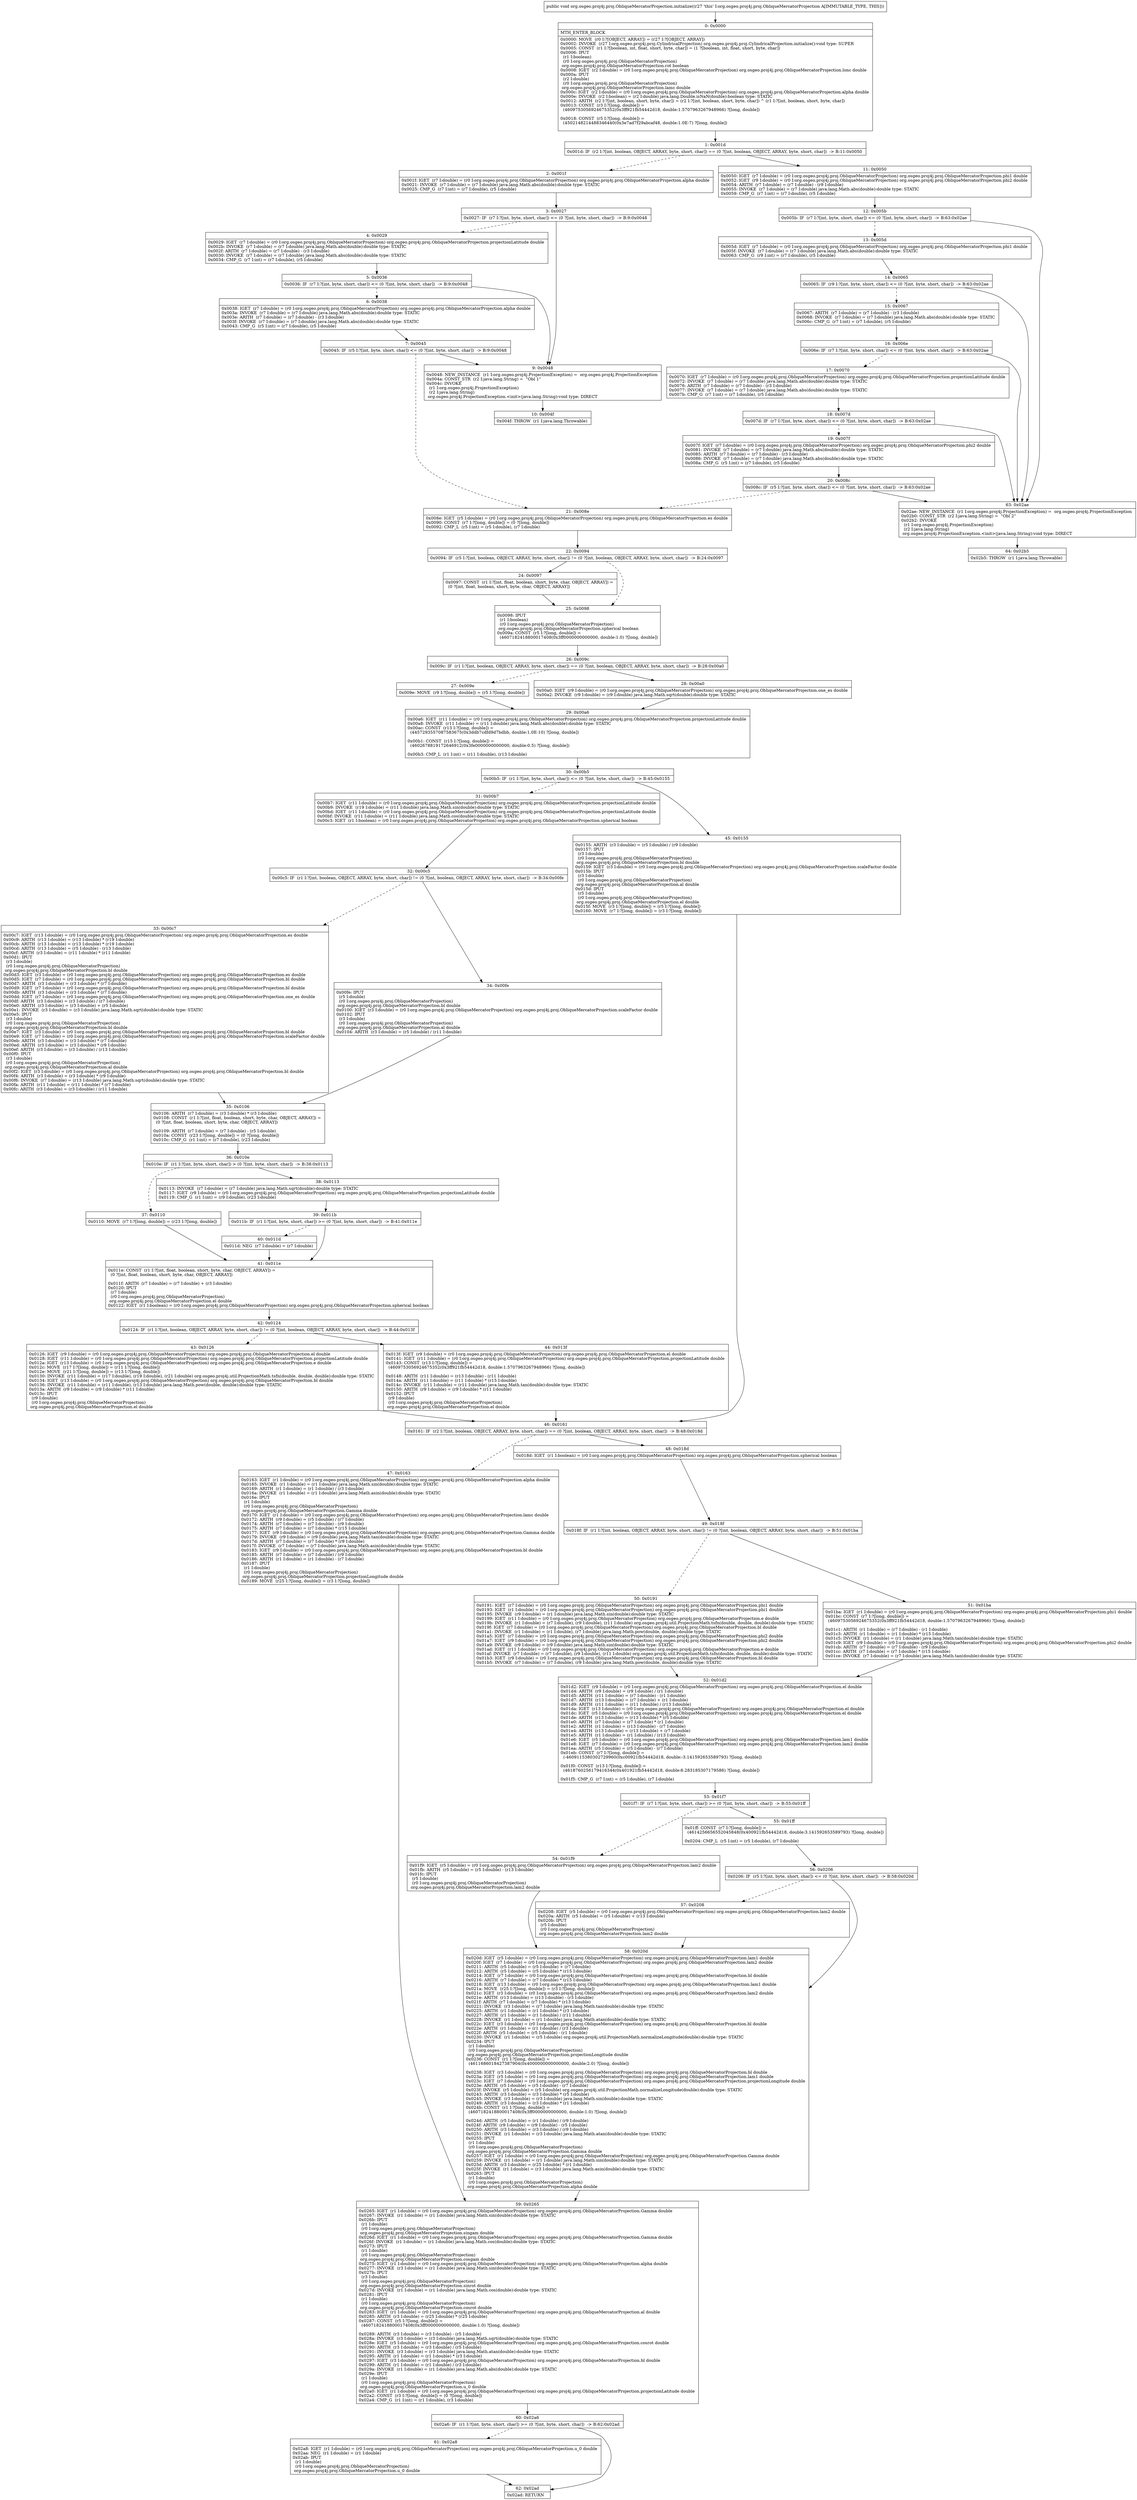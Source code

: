 digraph "CFG fororg.osgeo.proj4j.proj.ObliqueMercatorProjection.initialize()V" {
Node_0 [shape=record,label="{0\:\ 0x0000|MTH_ENTER_BLOCK\l|0x0000: MOVE  (r0 I:?[OBJECT, ARRAY]) = (r27 I:?[OBJECT, ARRAY]) \l0x0002: INVOKE  (r27 I:org.osgeo.proj4j.proj.CylindricalProjection) org.osgeo.proj4j.proj.CylindricalProjection.initialize():void type: SUPER \l0x0005: CONST  (r1 I:?[boolean, int, float, short, byte, char]) = (1 ?[boolean, int, float, short, byte, char]) \l0x0006: IPUT  \l  (r1 I:boolean)\l  (r0 I:org.osgeo.proj4j.proj.ObliqueMercatorProjection)\l org.osgeo.proj4j.proj.ObliqueMercatorProjection.rot boolean \l0x0008: IGET  (r2 I:double) = (r0 I:org.osgeo.proj4j.proj.ObliqueMercatorProjection) org.osgeo.proj4j.proj.ObliqueMercatorProjection.lonc double \l0x000a: IPUT  \l  (r2 I:double)\l  (r0 I:org.osgeo.proj4j.proj.ObliqueMercatorProjection)\l org.osgeo.proj4j.proj.ObliqueMercatorProjection.lamc double \l0x000c: IGET  (r2 I:double) = (r0 I:org.osgeo.proj4j.proj.ObliqueMercatorProjection) org.osgeo.proj4j.proj.ObliqueMercatorProjection.alpha double \l0x000e: INVOKE  (r2 I:boolean) = (r2 I:double) java.lang.Double.isNaN(double):boolean type: STATIC \l0x0012: ARITH  (r2 I:?[int, boolean, short, byte, char]) = (r2 I:?[int, boolean, short, byte, char]) ^ (r1 I:?[int, boolean, short, byte, char]) \l0x0013: CONST  (r3 I:?[long, double]) = \l  (4609753056924675352(0x3ff921fb54442d18, double:1.5707963267948966) ?[long, double])\l \l0x0018: CONST  (r5 I:?[long, double]) = \l  (4502148214488346440(0x3e7ad7f29abcaf48, double:1.0E\-7) ?[long, double])\l \l}"];
Node_1 [shape=record,label="{1\:\ 0x001d|0x001d: IF  (r2 I:?[int, boolean, OBJECT, ARRAY, byte, short, char]) == (0 ?[int, boolean, OBJECT, ARRAY, byte, short, char])  \-\> B:11:0x0050 \l}"];
Node_2 [shape=record,label="{2\:\ 0x001f|0x001f: IGET  (r7 I:double) = (r0 I:org.osgeo.proj4j.proj.ObliqueMercatorProjection) org.osgeo.proj4j.proj.ObliqueMercatorProjection.alpha double \l0x0021: INVOKE  (r7 I:double) = (r7 I:double) java.lang.Math.abs(double):double type: STATIC \l0x0025: CMP_G  (r7 I:int) = (r7 I:double), (r5 I:double) \l}"];
Node_3 [shape=record,label="{3\:\ 0x0027|0x0027: IF  (r7 I:?[int, byte, short, char]) \<= (0 ?[int, byte, short, char])  \-\> B:9:0x0048 \l}"];
Node_4 [shape=record,label="{4\:\ 0x0029|0x0029: IGET  (r7 I:double) = (r0 I:org.osgeo.proj4j.proj.ObliqueMercatorProjection) org.osgeo.proj4j.proj.ObliqueMercatorProjection.projectionLatitude double \l0x002b: INVOKE  (r7 I:double) = (r7 I:double) java.lang.Math.abs(double):double type: STATIC \l0x002f: ARITH  (r7 I:double) = (r7 I:double) \- (r3 I:double) \l0x0030: INVOKE  (r7 I:double) = (r7 I:double) java.lang.Math.abs(double):double type: STATIC \l0x0034: CMP_G  (r7 I:int) = (r7 I:double), (r5 I:double) \l}"];
Node_5 [shape=record,label="{5\:\ 0x0036|0x0036: IF  (r7 I:?[int, byte, short, char]) \<= (0 ?[int, byte, short, char])  \-\> B:9:0x0048 \l}"];
Node_6 [shape=record,label="{6\:\ 0x0038|0x0038: IGET  (r7 I:double) = (r0 I:org.osgeo.proj4j.proj.ObliqueMercatorProjection) org.osgeo.proj4j.proj.ObliqueMercatorProjection.alpha double \l0x003a: INVOKE  (r7 I:double) = (r7 I:double) java.lang.Math.abs(double):double type: STATIC \l0x003e: ARITH  (r7 I:double) = (r7 I:double) \- (r3 I:double) \l0x003f: INVOKE  (r7 I:double) = (r7 I:double) java.lang.Math.abs(double):double type: STATIC \l0x0043: CMP_G  (r5 I:int) = (r7 I:double), (r5 I:double) \l}"];
Node_7 [shape=record,label="{7\:\ 0x0045|0x0045: IF  (r5 I:?[int, byte, short, char]) \<= (0 ?[int, byte, short, char])  \-\> B:9:0x0048 \l}"];
Node_9 [shape=record,label="{9\:\ 0x0048|0x0048: NEW_INSTANCE  (r1 I:org.osgeo.proj4j.ProjectionException) =  org.osgeo.proj4j.ProjectionException \l0x004a: CONST_STR  (r2 I:java.lang.String) =  \"Obl 1\" \l0x004c: INVOKE  \l  (r1 I:org.osgeo.proj4j.ProjectionException)\l  (r2 I:java.lang.String)\l org.osgeo.proj4j.ProjectionException.\<init\>(java.lang.String):void type: DIRECT \l}"];
Node_10 [shape=record,label="{10\:\ 0x004f|0x004f: THROW  (r1 I:java.lang.Throwable) \l}"];
Node_11 [shape=record,label="{11\:\ 0x0050|0x0050: IGET  (r7 I:double) = (r0 I:org.osgeo.proj4j.proj.ObliqueMercatorProjection) org.osgeo.proj4j.proj.ObliqueMercatorProjection.phi1 double \l0x0052: IGET  (r9 I:double) = (r0 I:org.osgeo.proj4j.proj.ObliqueMercatorProjection) org.osgeo.proj4j.proj.ObliqueMercatorProjection.phi2 double \l0x0054: ARITH  (r7 I:double) = (r7 I:double) \- (r9 I:double) \l0x0055: INVOKE  (r7 I:double) = (r7 I:double) java.lang.Math.abs(double):double type: STATIC \l0x0059: CMP_G  (r7 I:int) = (r7 I:double), (r5 I:double) \l}"];
Node_12 [shape=record,label="{12\:\ 0x005b|0x005b: IF  (r7 I:?[int, byte, short, char]) \<= (0 ?[int, byte, short, char])  \-\> B:63:0x02ae \l}"];
Node_13 [shape=record,label="{13\:\ 0x005d|0x005d: IGET  (r7 I:double) = (r0 I:org.osgeo.proj4j.proj.ObliqueMercatorProjection) org.osgeo.proj4j.proj.ObliqueMercatorProjection.phi1 double \l0x005f: INVOKE  (r7 I:double) = (r7 I:double) java.lang.Math.abs(double):double type: STATIC \l0x0063: CMP_G  (r9 I:int) = (r7 I:double), (r5 I:double) \l}"];
Node_14 [shape=record,label="{14\:\ 0x0065|0x0065: IF  (r9 I:?[int, byte, short, char]) \<= (0 ?[int, byte, short, char])  \-\> B:63:0x02ae \l}"];
Node_15 [shape=record,label="{15\:\ 0x0067|0x0067: ARITH  (r7 I:double) = (r7 I:double) \- (r3 I:double) \l0x0068: INVOKE  (r7 I:double) = (r7 I:double) java.lang.Math.abs(double):double type: STATIC \l0x006c: CMP_G  (r7 I:int) = (r7 I:double), (r5 I:double) \l}"];
Node_16 [shape=record,label="{16\:\ 0x006e|0x006e: IF  (r7 I:?[int, byte, short, char]) \<= (0 ?[int, byte, short, char])  \-\> B:63:0x02ae \l}"];
Node_17 [shape=record,label="{17\:\ 0x0070|0x0070: IGET  (r7 I:double) = (r0 I:org.osgeo.proj4j.proj.ObliqueMercatorProjection) org.osgeo.proj4j.proj.ObliqueMercatorProjection.projectionLatitude double \l0x0072: INVOKE  (r7 I:double) = (r7 I:double) java.lang.Math.abs(double):double type: STATIC \l0x0076: ARITH  (r7 I:double) = (r7 I:double) \- (r3 I:double) \l0x0077: INVOKE  (r7 I:double) = (r7 I:double) java.lang.Math.abs(double):double type: STATIC \l0x007b: CMP_G  (r7 I:int) = (r7 I:double), (r5 I:double) \l}"];
Node_18 [shape=record,label="{18\:\ 0x007d|0x007d: IF  (r7 I:?[int, byte, short, char]) \<= (0 ?[int, byte, short, char])  \-\> B:63:0x02ae \l}"];
Node_19 [shape=record,label="{19\:\ 0x007f|0x007f: IGET  (r7 I:double) = (r0 I:org.osgeo.proj4j.proj.ObliqueMercatorProjection) org.osgeo.proj4j.proj.ObliqueMercatorProjection.phi2 double \l0x0081: INVOKE  (r7 I:double) = (r7 I:double) java.lang.Math.abs(double):double type: STATIC \l0x0085: ARITH  (r7 I:double) = (r7 I:double) \- (r3 I:double) \l0x0086: INVOKE  (r7 I:double) = (r7 I:double) java.lang.Math.abs(double):double type: STATIC \l0x008a: CMP_G  (r5 I:int) = (r7 I:double), (r5 I:double) \l}"];
Node_20 [shape=record,label="{20\:\ 0x008c|0x008c: IF  (r5 I:?[int, byte, short, char]) \<= (0 ?[int, byte, short, char])  \-\> B:63:0x02ae \l}"];
Node_21 [shape=record,label="{21\:\ 0x008e|0x008e: IGET  (r5 I:double) = (r0 I:org.osgeo.proj4j.proj.ObliqueMercatorProjection) org.osgeo.proj4j.proj.ObliqueMercatorProjection.es double \l0x0090: CONST  (r7 I:?[long, double]) = (0 ?[long, double]) \l0x0092: CMP_L  (r5 I:int) = (r5 I:double), (r7 I:double) \l}"];
Node_22 [shape=record,label="{22\:\ 0x0094|0x0094: IF  (r5 I:?[int, boolean, OBJECT, ARRAY, byte, short, char]) != (0 ?[int, boolean, OBJECT, ARRAY, byte, short, char])  \-\> B:24:0x0097 \l}"];
Node_24 [shape=record,label="{24\:\ 0x0097|0x0097: CONST  (r1 I:?[int, float, boolean, short, byte, char, OBJECT, ARRAY]) = \l  (0 ?[int, float, boolean, short, byte, char, OBJECT, ARRAY])\l \l}"];
Node_25 [shape=record,label="{25\:\ 0x0098|0x0098: IPUT  \l  (r1 I:boolean)\l  (r0 I:org.osgeo.proj4j.proj.ObliqueMercatorProjection)\l org.osgeo.proj4j.proj.ObliqueMercatorProjection.spherical boolean \l0x009a: CONST  (r5 I:?[long, double]) = \l  (4607182418800017408(0x3ff0000000000000, double:1.0) ?[long, double])\l \l}"];
Node_26 [shape=record,label="{26\:\ 0x009c|0x009c: IF  (r1 I:?[int, boolean, OBJECT, ARRAY, byte, short, char]) == (0 ?[int, boolean, OBJECT, ARRAY, byte, short, char])  \-\> B:28:0x00a0 \l}"];
Node_27 [shape=record,label="{27\:\ 0x009e|0x009e: MOVE  (r9 I:?[long, double]) = (r5 I:?[long, double]) \l}"];
Node_28 [shape=record,label="{28\:\ 0x00a0|0x00a0: IGET  (r9 I:double) = (r0 I:org.osgeo.proj4j.proj.ObliqueMercatorProjection) org.osgeo.proj4j.proj.ObliqueMercatorProjection.one_es double \l0x00a2: INVOKE  (r9 I:double) = (r9 I:double) java.lang.Math.sqrt(double):double type: STATIC \l}"];
Node_29 [shape=record,label="{29\:\ 0x00a6|0x00a6: IGET  (r11 I:double) = (r0 I:org.osgeo.proj4j.proj.ObliqueMercatorProjection) org.osgeo.proj4j.proj.ObliqueMercatorProjection.projectionLatitude double \l0x00a8: INVOKE  (r11 I:double) = (r11 I:double) java.lang.Math.abs(double):double type: STATIC \l0x00ac: CONST  (r13 I:?[long, double]) = \l  (4457293557087583675(0x3ddb7cdfd9d7bdbb, double:1.0E\-10) ?[long, double])\l \l0x00b1: CONST  (r15 I:?[long, double]) = \l  (4602678819172646912(0x3fe0000000000000, double:0.5) ?[long, double])\l \l0x00b3: CMP_L  (r1 I:int) = (r11 I:double), (r13 I:double) \l}"];
Node_30 [shape=record,label="{30\:\ 0x00b5|0x00b5: IF  (r1 I:?[int, byte, short, char]) \<= (0 ?[int, byte, short, char])  \-\> B:45:0x0155 \l}"];
Node_31 [shape=record,label="{31\:\ 0x00b7|0x00b7: IGET  (r11 I:double) = (r0 I:org.osgeo.proj4j.proj.ObliqueMercatorProjection) org.osgeo.proj4j.proj.ObliqueMercatorProjection.projectionLatitude double \l0x00b9: INVOKE  (r19 I:double) = (r11 I:double) java.lang.Math.sin(double):double type: STATIC \l0x00bd: IGET  (r11 I:double) = (r0 I:org.osgeo.proj4j.proj.ObliqueMercatorProjection) org.osgeo.proj4j.proj.ObliqueMercatorProjection.projectionLatitude double \l0x00bf: INVOKE  (r11 I:double) = (r11 I:double) java.lang.Math.cos(double):double type: STATIC \l0x00c3: IGET  (r1 I:boolean) = (r0 I:org.osgeo.proj4j.proj.ObliqueMercatorProjection) org.osgeo.proj4j.proj.ObliqueMercatorProjection.spherical boolean \l}"];
Node_32 [shape=record,label="{32\:\ 0x00c5|0x00c5: IF  (r1 I:?[int, boolean, OBJECT, ARRAY, byte, short, char]) != (0 ?[int, boolean, OBJECT, ARRAY, byte, short, char])  \-\> B:34:0x00fe \l}"];
Node_33 [shape=record,label="{33\:\ 0x00c7|0x00c7: IGET  (r13 I:double) = (r0 I:org.osgeo.proj4j.proj.ObliqueMercatorProjection) org.osgeo.proj4j.proj.ObliqueMercatorProjection.es double \l0x00c9: ARITH  (r13 I:double) = (r13 I:double) * (r19 I:double) \l0x00cb: ARITH  (r13 I:double) = (r13 I:double) * (r19 I:double) \l0x00cd: ARITH  (r13 I:double) = (r5 I:double) \- (r13 I:double) \l0x00cf: ARITH  (r3 I:double) = (r11 I:double) * (r11 I:double) \l0x00d1: IPUT  \l  (r3 I:double)\l  (r0 I:org.osgeo.proj4j.proj.ObliqueMercatorProjection)\l org.osgeo.proj4j.proj.ObliqueMercatorProjection.bl double \l0x00d3: IGET  (r3 I:double) = (r0 I:org.osgeo.proj4j.proj.ObliqueMercatorProjection) org.osgeo.proj4j.proj.ObliqueMercatorProjection.es double \l0x00d5: IGET  (r7 I:double) = (r0 I:org.osgeo.proj4j.proj.ObliqueMercatorProjection) org.osgeo.proj4j.proj.ObliqueMercatorProjection.bl double \l0x00d7: ARITH  (r3 I:double) = (r3 I:double) * (r7 I:double) \l0x00d9: IGET  (r7 I:double) = (r0 I:org.osgeo.proj4j.proj.ObliqueMercatorProjection) org.osgeo.proj4j.proj.ObliqueMercatorProjection.bl double \l0x00db: ARITH  (r3 I:double) = (r3 I:double) * (r7 I:double) \l0x00dd: IGET  (r7 I:double) = (r0 I:org.osgeo.proj4j.proj.ObliqueMercatorProjection) org.osgeo.proj4j.proj.ObliqueMercatorProjection.one_es double \l0x00df: ARITH  (r3 I:double) = (r3 I:double) \/ (r7 I:double) \l0x00e0: ARITH  (r3 I:double) = (r3 I:double) + (r5 I:double) \l0x00e1: INVOKE  (r3 I:double) = (r3 I:double) java.lang.Math.sqrt(double):double type: STATIC \l0x00e5: IPUT  \l  (r3 I:double)\l  (r0 I:org.osgeo.proj4j.proj.ObliqueMercatorProjection)\l org.osgeo.proj4j.proj.ObliqueMercatorProjection.bl double \l0x00e7: IGET  (r3 I:double) = (r0 I:org.osgeo.proj4j.proj.ObliqueMercatorProjection) org.osgeo.proj4j.proj.ObliqueMercatorProjection.bl double \l0x00e9: IGET  (r7 I:double) = (r0 I:org.osgeo.proj4j.proj.ObliqueMercatorProjection) org.osgeo.proj4j.proj.ObliqueMercatorProjection.scaleFactor double \l0x00eb: ARITH  (r3 I:double) = (r3 I:double) * (r7 I:double) \l0x00ed: ARITH  (r3 I:double) = (r3 I:double) * (r9 I:double) \l0x00ef: ARITH  (r3 I:double) = (r3 I:double) \/ (r13 I:double) \l0x00f0: IPUT  \l  (r3 I:double)\l  (r0 I:org.osgeo.proj4j.proj.ObliqueMercatorProjection)\l org.osgeo.proj4j.proj.ObliqueMercatorProjection.al double \l0x00f2: IGET  (r3 I:double) = (r0 I:org.osgeo.proj4j.proj.ObliqueMercatorProjection) org.osgeo.proj4j.proj.ObliqueMercatorProjection.bl double \l0x00f4: ARITH  (r3 I:double) = (r3 I:double) * (r9 I:double) \l0x00f6: INVOKE  (r7 I:double) = (r13 I:double) java.lang.Math.sqrt(double):double type: STATIC \l0x00fa: ARITH  (r11 I:double) = (r11 I:double) * (r7 I:double) \l0x00fc: ARITH  (r3 I:double) = (r3 I:double) \/ (r11 I:double) \l}"];
Node_34 [shape=record,label="{34\:\ 0x00fe|0x00fe: IPUT  \l  (r5 I:double)\l  (r0 I:org.osgeo.proj4j.proj.ObliqueMercatorProjection)\l org.osgeo.proj4j.proj.ObliqueMercatorProjection.bl double \l0x0100: IGET  (r3 I:double) = (r0 I:org.osgeo.proj4j.proj.ObliqueMercatorProjection) org.osgeo.proj4j.proj.ObliqueMercatorProjection.scaleFactor double \l0x0102: IPUT  \l  (r3 I:double)\l  (r0 I:org.osgeo.proj4j.proj.ObliqueMercatorProjection)\l org.osgeo.proj4j.proj.ObliqueMercatorProjection.al double \l0x0104: ARITH  (r3 I:double) = (r5 I:double) \/ (r11 I:double) \l}"];
Node_35 [shape=record,label="{35\:\ 0x0106|0x0106: ARITH  (r7 I:double) = (r3 I:double) * (r3 I:double) \l0x0108: CONST  (r1 I:?[int, float, boolean, short, byte, char, OBJECT, ARRAY]) = \l  (0 ?[int, float, boolean, short, byte, char, OBJECT, ARRAY])\l \l0x0109: ARITH  (r7 I:double) = (r7 I:double) \- (r5 I:double) \l0x010a: CONST  (r23 I:?[long, double]) = (0 ?[long, double]) \l0x010c: CMP_G  (r1 I:int) = (r7 I:double), (r23 I:double) \l}"];
Node_36 [shape=record,label="{36\:\ 0x010e|0x010e: IF  (r1 I:?[int, byte, short, char]) \> (0 ?[int, byte, short, char])  \-\> B:38:0x0113 \l}"];
Node_37 [shape=record,label="{37\:\ 0x0110|0x0110: MOVE  (r7 I:?[long, double]) = (r23 I:?[long, double]) \l}"];
Node_38 [shape=record,label="{38\:\ 0x0113|0x0113: INVOKE  (r7 I:double) = (r7 I:double) java.lang.Math.sqrt(double):double type: STATIC \l0x0117: IGET  (r9 I:double) = (r0 I:org.osgeo.proj4j.proj.ObliqueMercatorProjection) org.osgeo.proj4j.proj.ObliqueMercatorProjection.projectionLatitude double \l0x0119: CMP_G  (r1 I:int) = (r9 I:double), (r23 I:double) \l}"];
Node_39 [shape=record,label="{39\:\ 0x011b|0x011b: IF  (r1 I:?[int, byte, short, char]) \>= (0 ?[int, byte, short, char])  \-\> B:41:0x011e \l}"];
Node_40 [shape=record,label="{40\:\ 0x011d|0x011d: NEG  (r7 I:double) = (r7 I:double) \l}"];
Node_41 [shape=record,label="{41\:\ 0x011e|0x011e: CONST  (r1 I:?[int, float, boolean, short, byte, char, OBJECT, ARRAY]) = \l  (0 ?[int, float, boolean, short, byte, char, OBJECT, ARRAY])\l \l0x011f: ARITH  (r7 I:double) = (r7 I:double) + (r3 I:double) \l0x0120: IPUT  \l  (r7 I:double)\l  (r0 I:org.osgeo.proj4j.proj.ObliqueMercatorProjection)\l org.osgeo.proj4j.proj.ObliqueMercatorProjection.el double \l0x0122: IGET  (r1 I:boolean) = (r0 I:org.osgeo.proj4j.proj.ObliqueMercatorProjection) org.osgeo.proj4j.proj.ObliqueMercatorProjection.spherical boolean \l}"];
Node_42 [shape=record,label="{42\:\ 0x0124|0x0124: IF  (r1 I:?[int, boolean, OBJECT, ARRAY, byte, short, char]) != (0 ?[int, boolean, OBJECT, ARRAY, byte, short, char])  \-\> B:44:0x013f \l}"];
Node_43 [shape=record,label="{43\:\ 0x0126|0x0126: IGET  (r9 I:double) = (r0 I:org.osgeo.proj4j.proj.ObliqueMercatorProjection) org.osgeo.proj4j.proj.ObliqueMercatorProjection.el double \l0x0128: IGET  (r11 I:double) = (r0 I:org.osgeo.proj4j.proj.ObliqueMercatorProjection) org.osgeo.proj4j.proj.ObliqueMercatorProjection.projectionLatitude double \l0x012a: IGET  (r13 I:double) = (r0 I:org.osgeo.proj4j.proj.ObliqueMercatorProjection) org.osgeo.proj4j.proj.ObliqueMercatorProjection.e double \l0x012c: MOVE  (r17 I:?[long, double]) = (r11 I:?[long, double]) \l0x012e: MOVE  (r21 I:?[long, double]) = (r13 I:?[long, double]) \l0x0130: INVOKE  (r11 I:double) = (r17 I:double), (r19 I:double), (r21 I:double) org.osgeo.proj4j.util.ProjectionMath.tsfn(double, double, double):double type: STATIC \l0x0134: IGET  (r13 I:double) = (r0 I:org.osgeo.proj4j.proj.ObliqueMercatorProjection) org.osgeo.proj4j.proj.ObliqueMercatorProjection.bl double \l0x0136: INVOKE  (r11 I:double) = (r11 I:double), (r13 I:double) java.lang.Math.pow(double, double):double type: STATIC \l0x013a: ARITH  (r9 I:double) = (r9 I:double) * (r11 I:double) \l0x013c: IPUT  \l  (r9 I:double)\l  (r0 I:org.osgeo.proj4j.proj.ObliqueMercatorProjection)\l org.osgeo.proj4j.proj.ObliqueMercatorProjection.el double \l}"];
Node_44 [shape=record,label="{44\:\ 0x013f|0x013f: IGET  (r9 I:double) = (r0 I:org.osgeo.proj4j.proj.ObliqueMercatorProjection) org.osgeo.proj4j.proj.ObliqueMercatorProjection.el double \l0x0141: IGET  (r11 I:double) = (r0 I:org.osgeo.proj4j.proj.ObliqueMercatorProjection) org.osgeo.proj4j.proj.ObliqueMercatorProjection.projectionLatitude double \l0x0143: CONST  (r13 I:?[long, double]) = \l  (4609753056924675352(0x3ff921fb54442d18, double:1.5707963267948966) ?[long, double])\l \l0x0148: ARITH  (r11 I:double) = (r13 I:double) \- (r11 I:double) \l0x014a: ARITH  (r11 I:double) = (r11 I:double) * (r15 I:double) \l0x014c: INVOKE  (r11 I:double) = (r11 I:double) java.lang.Math.tan(double):double type: STATIC \l0x0150: ARITH  (r9 I:double) = (r9 I:double) * (r11 I:double) \l0x0152: IPUT  \l  (r9 I:double)\l  (r0 I:org.osgeo.proj4j.proj.ObliqueMercatorProjection)\l org.osgeo.proj4j.proj.ObliqueMercatorProjection.el double \l}"];
Node_45 [shape=record,label="{45\:\ 0x0155|0x0155: ARITH  (r3 I:double) = (r5 I:double) \/ (r9 I:double) \l0x0157: IPUT  \l  (r3 I:double)\l  (r0 I:org.osgeo.proj4j.proj.ObliqueMercatorProjection)\l org.osgeo.proj4j.proj.ObliqueMercatorProjection.bl double \l0x0159: IGET  (r3 I:double) = (r0 I:org.osgeo.proj4j.proj.ObliqueMercatorProjection) org.osgeo.proj4j.proj.ObliqueMercatorProjection.scaleFactor double \l0x015b: IPUT  \l  (r3 I:double)\l  (r0 I:org.osgeo.proj4j.proj.ObliqueMercatorProjection)\l org.osgeo.proj4j.proj.ObliqueMercatorProjection.al double \l0x015d: IPUT  \l  (r5 I:double)\l  (r0 I:org.osgeo.proj4j.proj.ObliqueMercatorProjection)\l org.osgeo.proj4j.proj.ObliqueMercatorProjection.el double \l0x015f: MOVE  (r3 I:?[long, double]) = (r5 I:?[long, double]) \l0x0160: MOVE  (r7 I:?[long, double]) = (r3 I:?[long, double]) \l}"];
Node_46 [shape=record,label="{46\:\ 0x0161|0x0161: IF  (r2 I:?[int, boolean, OBJECT, ARRAY, byte, short, char]) == (0 ?[int, boolean, OBJECT, ARRAY, byte, short, char])  \-\> B:48:0x018d \l}"];
Node_47 [shape=record,label="{47\:\ 0x0163|0x0163: IGET  (r1 I:double) = (r0 I:org.osgeo.proj4j.proj.ObliqueMercatorProjection) org.osgeo.proj4j.proj.ObliqueMercatorProjection.alpha double \l0x0165: INVOKE  (r1 I:double) = (r1 I:double) java.lang.Math.sin(double):double type: STATIC \l0x0169: ARITH  (r1 I:double) = (r1 I:double) \/ (r3 I:double) \l0x016a: INVOKE  (r1 I:double) = (r1 I:double) java.lang.Math.asin(double):double type: STATIC \l0x016e: IPUT  \l  (r1 I:double)\l  (r0 I:org.osgeo.proj4j.proj.ObliqueMercatorProjection)\l org.osgeo.proj4j.proj.ObliqueMercatorProjection.Gamma double \l0x0170: IGET  (r1 I:double) = (r0 I:org.osgeo.proj4j.proj.ObliqueMercatorProjection) org.osgeo.proj4j.proj.ObliqueMercatorProjection.lamc double \l0x0172: ARITH  (r9 I:double) = (r5 I:double) \/ (r7 I:double) \l0x0174: ARITH  (r7 I:double) = (r7 I:double) \- (r9 I:double) \l0x0175: ARITH  (r7 I:double) = (r7 I:double) * (r15 I:double) \l0x0177: IGET  (r9 I:double) = (r0 I:org.osgeo.proj4j.proj.ObliqueMercatorProjection) org.osgeo.proj4j.proj.ObliqueMercatorProjection.Gamma double \l0x0179: INVOKE  (r9 I:double) = (r9 I:double) java.lang.Math.tan(double):double type: STATIC \l0x017d: ARITH  (r7 I:double) = (r7 I:double) * (r9 I:double) \l0x017f: INVOKE  (r7 I:double) = (r7 I:double) java.lang.Math.asin(double):double type: STATIC \l0x0183: IGET  (r9 I:double) = (r0 I:org.osgeo.proj4j.proj.ObliqueMercatorProjection) org.osgeo.proj4j.proj.ObliqueMercatorProjection.bl double \l0x0185: ARITH  (r7 I:double) = (r7 I:double) \/ (r9 I:double) \l0x0186: ARITH  (r1 I:double) = (r1 I:double) \- (r7 I:double) \l0x0187: IPUT  \l  (r1 I:double)\l  (r0 I:org.osgeo.proj4j.proj.ObliqueMercatorProjection)\l org.osgeo.proj4j.proj.ObliqueMercatorProjection.projectionLongitude double \l0x0189: MOVE  (r25 I:?[long, double]) = (r3 I:?[long, double]) \l}"];
Node_48 [shape=record,label="{48\:\ 0x018d|0x018d: IGET  (r1 I:boolean) = (r0 I:org.osgeo.proj4j.proj.ObliqueMercatorProjection) org.osgeo.proj4j.proj.ObliqueMercatorProjection.spherical boolean \l}"];
Node_49 [shape=record,label="{49\:\ 0x018f|0x018f: IF  (r1 I:?[int, boolean, OBJECT, ARRAY, byte, short, char]) != (0 ?[int, boolean, OBJECT, ARRAY, byte, short, char])  \-\> B:51:0x01ba \l}"];
Node_50 [shape=record,label="{50\:\ 0x0191|0x0191: IGET  (r7 I:double) = (r0 I:org.osgeo.proj4j.proj.ObliqueMercatorProjection) org.osgeo.proj4j.proj.ObliqueMercatorProjection.phi1 double \l0x0193: IGET  (r1 I:double) = (r0 I:org.osgeo.proj4j.proj.ObliqueMercatorProjection) org.osgeo.proj4j.proj.ObliqueMercatorProjection.phi1 double \l0x0195: INVOKE  (r9 I:double) = (r1 I:double) java.lang.Math.sin(double):double type: STATIC \l0x0199: IGET  (r11 I:double) = (r0 I:org.osgeo.proj4j.proj.ObliqueMercatorProjection) org.osgeo.proj4j.proj.ObliqueMercatorProjection.e double \l0x019b: INVOKE  (r1 I:double) = (r7 I:double), (r9 I:double), (r11 I:double) org.osgeo.proj4j.util.ProjectionMath.tsfn(double, double, double):double type: STATIC \l0x019f: IGET  (r7 I:double) = (r0 I:org.osgeo.proj4j.proj.ObliqueMercatorProjection) org.osgeo.proj4j.proj.ObliqueMercatorProjection.bl double \l0x01a1: INVOKE  (r1 I:double) = (r1 I:double), (r7 I:double) java.lang.Math.pow(double, double):double type: STATIC \l0x01a5: IGET  (r7 I:double) = (r0 I:org.osgeo.proj4j.proj.ObliqueMercatorProjection) org.osgeo.proj4j.proj.ObliqueMercatorProjection.phi2 double \l0x01a7: IGET  (r9 I:double) = (r0 I:org.osgeo.proj4j.proj.ObliqueMercatorProjection) org.osgeo.proj4j.proj.ObliqueMercatorProjection.phi2 double \l0x01a9: INVOKE  (r9 I:double) = (r9 I:double) java.lang.Math.sin(double):double type: STATIC \l0x01ad: IGET  (r11 I:double) = (r0 I:org.osgeo.proj4j.proj.ObliqueMercatorProjection) org.osgeo.proj4j.proj.ObliqueMercatorProjection.e double \l0x01af: INVOKE  (r7 I:double) = (r7 I:double), (r9 I:double), (r11 I:double) org.osgeo.proj4j.util.ProjectionMath.tsfn(double, double, double):double type: STATIC \l0x01b3: IGET  (r9 I:double) = (r0 I:org.osgeo.proj4j.proj.ObliqueMercatorProjection) org.osgeo.proj4j.proj.ObliqueMercatorProjection.bl double \l0x01b5: INVOKE  (r7 I:double) = (r7 I:double), (r9 I:double) java.lang.Math.pow(double, double):double type: STATIC \l}"];
Node_51 [shape=record,label="{51\:\ 0x01ba|0x01ba: IGET  (r1 I:double) = (r0 I:org.osgeo.proj4j.proj.ObliqueMercatorProjection) org.osgeo.proj4j.proj.ObliqueMercatorProjection.phi1 double \l0x01bc: CONST  (r7 I:?[long, double]) = \l  (4609753056924675352(0x3ff921fb54442d18, double:1.5707963267948966) ?[long, double])\l \l0x01c1: ARITH  (r1 I:double) = (r7 I:double) \- (r1 I:double) \l0x01c3: ARITH  (r1 I:double) = (r1 I:double) * (r15 I:double) \l0x01c5: INVOKE  (r1 I:double) = (r1 I:double) java.lang.Math.tan(double):double type: STATIC \l0x01c9: IGET  (r9 I:double) = (r0 I:org.osgeo.proj4j.proj.ObliqueMercatorProjection) org.osgeo.proj4j.proj.ObliqueMercatorProjection.phi2 double \l0x01cb: ARITH  (r7 I:double) = (r7 I:double) \- (r9 I:double) \l0x01cc: ARITH  (r7 I:double) = (r7 I:double) * (r15 I:double) \l0x01ce: INVOKE  (r7 I:double) = (r7 I:double) java.lang.Math.tan(double):double type: STATIC \l}"];
Node_52 [shape=record,label="{52\:\ 0x01d2|0x01d2: IGET  (r9 I:double) = (r0 I:org.osgeo.proj4j.proj.ObliqueMercatorProjection) org.osgeo.proj4j.proj.ObliqueMercatorProjection.el double \l0x01d4: ARITH  (r9 I:double) = (r9 I:double) \/ (r1 I:double) \l0x01d5: ARITH  (r11 I:double) = (r7 I:double) \- (r1 I:double) \l0x01d7: ARITH  (r13 I:double) = (r7 I:double) + (r1 I:double) \l0x01d9: ARITH  (r11 I:double) = (r11 I:double) \/ (r13 I:double) \l0x01da: IGET  (r13 I:double) = (r0 I:org.osgeo.proj4j.proj.ObliqueMercatorProjection) org.osgeo.proj4j.proj.ObliqueMercatorProjection.el double \l0x01dc: IGET  (r5 I:double) = (r0 I:org.osgeo.proj4j.proj.ObliqueMercatorProjection) org.osgeo.proj4j.proj.ObliqueMercatorProjection.el double \l0x01de: ARITH  (r13 I:double) = (r13 I:double) * (r5 I:double) \l0x01e0: ARITH  (r7 I:double) = (r7 I:double) * (r1 I:double) \l0x01e2: ARITH  (r1 I:double) = (r13 I:double) \- (r7 I:double) \l0x01e4: ARITH  (r13 I:double) = (r13 I:double) + (r7 I:double) \l0x01e5: ARITH  (r1 I:double) = (r1 I:double) \/ (r13 I:double) \l0x01e6: IGET  (r5 I:double) = (r0 I:org.osgeo.proj4j.proj.ObliqueMercatorProjection) org.osgeo.proj4j.proj.ObliqueMercatorProjection.lam1 double \l0x01e8: IGET  (r7 I:double) = (r0 I:org.osgeo.proj4j.proj.ObliqueMercatorProjection) org.osgeo.proj4j.proj.ObliqueMercatorProjection.lam2 double \l0x01ea: ARITH  (r5 I:double) = (r5 I:double) \- (r7 I:double) \l0x01eb: CONST  (r7 I:?[long, double]) = \l  (\-4609115380302729960(0xc00921fb54442d18, double:\-3.141592653589793) ?[long, double])\l \l0x01f0: CONST  (r13 I:?[long, double]) = \l  (4618760256179416344(0x401921fb54442d18, double:6.283185307179586) ?[long, double])\l \l0x01f5: CMP_G  (r7 I:int) = (r5 I:double), (r7 I:double) \l}"];
Node_53 [shape=record,label="{53\:\ 0x01f7|0x01f7: IF  (r7 I:?[int, byte, short, char]) \>= (0 ?[int, byte, short, char])  \-\> B:55:0x01ff \l}"];
Node_54 [shape=record,label="{54\:\ 0x01f9|0x01f9: IGET  (r5 I:double) = (r0 I:org.osgeo.proj4j.proj.ObliqueMercatorProjection) org.osgeo.proj4j.proj.ObliqueMercatorProjection.lam2 double \l0x01fb: ARITH  (r5 I:double) = (r5 I:double) \- (r13 I:double) \l0x01fc: IPUT  \l  (r5 I:double)\l  (r0 I:org.osgeo.proj4j.proj.ObliqueMercatorProjection)\l org.osgeo.proj4j.proj.ObliqueMercatorProjection.lam2 double \l}"];
Node_55 [shape=record,label="{55\:\ 0x01ff|0x01ff: CONST  (r7 I:?[long, double]) = \l  (4614256656552045848(0x400921fb54442d18, double:3.141592653589793) ?[long, double])\l \l0x0204: CMP_L  (r5 I:int) = (r5 I:double), (r7 I:double) \l}"];
Node_56 [shape=record,label="{56\:\ 0x0206|0x0206: IF  (r5 I:?[int, byte, short, char]) \<= (0 ?[int, byte, short, char])  \-\> B:58:0x020d \l}"];
Node_57 [shape=record,label="{57\:\ 0x0208|0x0208: IGET  (r5 I:double) = (r0 I:org.osgeo.proj4j.proj.ObliqueMercatorProjection) org.osgeo.proj4j.proj.ObliqueMercatorProjection.lam2 double \l0x020a: ARITH  (r5 I:double) = (r5 I:double) + (r13 I:double) \l0x020b: IPUT  \l  (r5 I:double)\l  (r0 I:org.osgeo.proj4j.proj.ObliqueMercatorProjection)\l org.osgeo.proj4j.proj.ObliqueMercatorProjection.lam2 double \l}"];
Node_58 [shape=record,label="{58\:\ 0x020d|0x020d: IGET  (r5 I:double) = (r0 I:org.osgeo.proj4j.proj.ObliqueMercatorProjection) org.osgeo.proj4j.proj.ObliqueMercatorProjection.lam1 double \l0x020f: IGET  (r7 I:double) = (r0 I:org.osgeo.proj4j.proj.ObliqueMercatorProjection) org.osgeo.proj4j.proj.ObliqueMercatorProjection.lam2 double \l0x0211: ARITH  (r5 I:double) = (r5 I:double) + (r7 I:double) \l0x0212: ARITH  (r5 I:double) = (r5 I:double) * (r15 I:double) \l0x0214: IGET  (r7 I:double) = (r0 I:org.osgeo.proj4j.proj.ObliqueMercatorProjection) org.osgeo.proj4j.proj.ObliqueMercatorProjection.bl double \l0x0216: ARITH  (r7 I:double) = (r7 I:double) * (r15 I:double) \l0x0218: IGET  (r13 I:double) = (r0 I:org.osgeo.proj4j.proj.ObliqueMercatorProjection) org.osgeo.proj4j.proj.ObliqueMercatorProjection.lam1 double \l0x021a: MOVE  (r25 I:?[long, double]) = (r3 I:?[long, double]) \l0x021c: IGET  (r3 I:double) = (r0 I:org.osgeo.proj4j.proj.ObliqueMercatorProjection) org.osgeo.proj4j.proj.ObliqueMercatorProjection.lam2 double \l0x021e: ARITH  (r13 I:double) = (r13 I:double) \- (r3 I:double) \l0x021f: ARITH  (r7 I:double) = (r7 I:double) * (r13 I:double) \l0x0221: INVOKE  (r3 I:double) = (r7 I:double) java.lang.Math.tan(double):double type: STATIC \l0x0225: ARITH  (r1 I:double) = (r1 I:double) * (r3 I:double) \l0x0227: ARITH  (r1 I:double) = (r1 I:double) \/ (r11 I:double) \l0x0228: INVOKE  (r1 I:double) = (r1 I:double) java.lang.Math.atan(double):double type: STATIC \l0x022c: IGET  (r3 I:double) = (r0 I:org.osgeo.proj4j.proj.ObliqueMercatorProjection) org.osgeo.proj4j.proj.ObliqueMercatorProjection.bl double \l0x022e: ARITH  (r1 I:double) = (r1 I:double) \/ (r3 I:double) \l0x022f: ARITH  (r5 I:double) = (r5 I:double) \- (r1 I:double) \l0x0230: INVOKE  (r1 I:double) = (r5 I:double) org.osgeo.proj4j.util.ProjectionMath.normalizeLongitude(double):double type: STATIC \l0x0234: IPUT  \l  (r1 I:double)\l  (r0 I:org.osgeo.proj4j.proj.ObliqueMercatorProjection)\l org.osgeo.proj4j.proj.ObliqueMercatorProjection.projectionLongitude double \l0x0236: CONST  (r1 I:?[long, double]) = \l  (4611686018427387904(0x4000000000000000, double:2.0) ?[long, double])\l \l0x0238: IGET  (r3 I:double) = (r0 I:org.osgeo.proj4j.proj.ObliqueMercatorProjection) org.osgeo.proj4j.proj.ObliqueMercatorProjection.bl double \l0x023a: IGET  (r5 I:double) = (r0 I:org.osgeo.proj4j.proj.ObliqueMercatorProjection) org.osgeo.proj4j.proj.ObliqueMercatorProjection.lam1 double \l0x023c: IGET  (r7 I:double) = (r0 I:org.osgeo.proj4j.proj.ObliqueMercatorProjection) org.osgeo.proj4j.proj.ObliqueMercatorProjection.projectionLongitude double \l0x023e: ARITH  (r5 I:double) = (r5 I:double) \- (r7 I:double) \l0x023f: INVOKE  (r5 I:double) = (r5 I:double) org.osgeo.proj4j.util.ProjectionMath.normalizeLongitude(double):double type: STATIC \l0x0243: ARITH  (r3 I:double) = (r3 I:double) * (r5 I:double) \l0x0245: INVOKE  (r3 I:double) = (r3 I:double) java.lang.Math.sin(double):double type: STATIC \l0x0249: ARITH  (r3 I:double) = (r3 I:double) * (r1 I:double) \l0x024b: CONST  (r1 I:?[long, double]) = \l  (4607182418800017408(0x3ff0000000000000, double:1.0) ?[long, double])\l \l0x024d: ARITH  (r5 I:double) = (r1 I:double) \/ (r9 I:double) \l0x024f: ARITH  (r9 I:double) = (r9 I:double) \- (r5 I:double) \l0x0250: ARITH  (r3 I:double) = (r3 I:double) \/ (r9 I:double) \l0x0251: INVOKE  (r1 I:double) = (r3 I:double) java.lang.Math.atan(double):double type: STATIC \l0x0255: IPUT  \l  (r1 I:double)\l  (r0 I:org.osgeo.proj4j.proj.ObliqueMercatorProjection)\l org.osgeo.proj4j.proj.ObliqueMercatorProjection.Gamma double \l0x0257: IGET  (r1 I:double) = (r0 I:org.osgeo.proj4j.proj.ObliqueMercatorProjection) org.osgeo.proj4j.proj.ObliqueMercatorProjection.Gamma double \l0x0259: INVOKE  (r1 I:double) = (r1 I:double) java.lang.Math.sin(double):double type: STATIC \l0x025d: ARITH  (r3 I:double) = (r25 I:double) * (r1 I:double) \l0x025f: INVOKE  (r1 I:double) = (r3 I:double) java.lang.Math.asin(double):double type: STATIC \l0x0263: IPUT  \l  (r1 I:double)\l  (r0 I:org.osgeo.proj4j.proj.ObliqueMercatorProjection)\l org.osgeo.proj4j.proj.ObliqueMercatorProjection.alpha double \l}"];
Node_59 [shape=record,label="{59\:\ 0x0265|0x0265: IGET  (r1 I:double) = (r0 I:org.osgeo.proj4j.proj.ObliqueMercatorProjection) org.osgeo.proj4j.proj.ObliqueMercatorProjection.Gamma double \l0x0267: INVOKE  (r1 I:double) = (r1 I:double) java.lang.Math.sin(double):double type: STATIC \l0x026b: IPUT  \l  (r1 I:double)\l  (r0 I:org.osgeo.proj4j.proj.ObliqueMercatorProjection)\l org.osgeo.proj4j.proj.ObliqueMercatorProjection.singam double \l0x026d: IGET  (r1 I:double) = (r0 I:org.osgeo.proj4j.proj.ObliqueMercatorProjection) org.osgeo.proj4j.proj.ObliqueMercatorProjection.Gamma double \l0x026f: INVOKE  (r1 I:double) = (r1 I:double) java.lang.Math.cos(double):double type: STATIC \l0x0273: IPUT  \l  (r1 I:double)\l  (r0 I:org.osgeo.proj4j.proj.ObliqueMercatorProjection)\l org.osgeo.proj4j.proj.ObliqueMercatorProjection.cosgam double \l0x0275: IGET  (r1 I:double) = (r0 I:org.osgeo.proj4j.proj.ObliqueMercatorProjection) org.osgeo.proj4j.proj.ObliqueMercatorProjection.alpha double \l0x0277: INVOKE  (r3 I:double) = (r1 I:double) java.lang.Math.sin(double):double type: STATIC \l0x027b: IPUT  \l  (r3 I:double)\l  (r0 I:org.osgeo.proj4j.proj.ObliqueMercatorProjection)\l org.osgeo.proj4j.proj.ObliqueMercatorProjection.sinrot double \l0x027d: INVOKE  (r1 I:double) = (r1 I:double) java.lang.Math.cos(double):double type: STATIC \l0x0281: IPUT  \l  (r1 I:double)\l  (r0 I:org.osgeo.proj4j.proj.ObliqueMercatorProjection)\l org.osgeo.proj4j.proj.ObliqueMercatorProjection.cosrot double \l0x0283: IGET  (r1 I:double) = (r0 I:org.osgeo.proj4j.proj.ObliqueMercatorProjection) org.osgeo.proj4j.proj.ObliqueMercatorProjection.al double \l0x0285: ARITH  (r3 I:double) = (r25 I:double) * (r25 I:double) \l0x0287: CONST  (r5 I:?[long, double]) = \l  (4607182418800017408(0x3ff0000000000000, double:1.0) ?[long, double])\l \l0x0289: ARITH  (r3 I:double) = (r3 I:double) \- (r5 I:double) \l0x028a: INVOKE  (r3 I:double) = (r3 I:double) java.lang.Math.sqrt(double):double type: STATIC \l0x028e: IGET  (r5 I:double) = (r0 I:org.osgeo.proj4j.proj.ObliqueMercatorProjection) org.osgeo.proj4j.proj.ObliqueMercatorProjection.cosrot double \l0x0290: ARITH  (r3 I:double) = (r3 I:double) \/ (r5 I:double) \l0x0291: INVOKE  (r3 I:double) = (r3 I:double) java.lang.Math.atan(double):double type: STATIC \l0x0295: ARITH  (r1 I:double) = (r1 I:double) * (r3 I:double) \l0x0297: IGET  (r3 I:double) = (r0 I:org.osgeo.proj4j.proj.ObliqueMercatorProjection) org.osgeo.proj4j.proj.ObliqueMercatorProjection.bl double \l0x0299: ARITH  (r1 I:double) = (r1 I:double) \/ (r3 I:double) \l0x029a: INVOKE  (r1 I:double) = (r1 I:double) java.lang.Math.abs(double):double type: STATIC \l0x029e: IPUT  \l  (r1 I:double)\l  (r0 I:org.osgeo.proj4j.proj.ObliqueMercatorProjection)\l org.osgeo.proj4j.proj.ObliqueMercatorProjection.u_0 double \l0x02a0: IGET  (r1 I:double) = (r0 I:org.osgeo.proj4j.proj.ObliqueMercatorProjection) org.osgeo.proj4j.proj.ObliqueMercatorProjection.projectionLatitude double \l0x02a2: CONST  (r3 I:?[long, double]) = (0 ?[long, double]) \l0x02a4: CMP_G  (r1 I:int) = (r1 I:double), (r3 I:double) \l}"];
Node_60 [shape=record,label="{60\:\ 0x02a6|0x02a6: IF  (r1 I:?[int, byte, short, char]) \>= (0 ?[int, byte, short, char])  \-\> B:62:0x02ad \l}"];
Node_61 [shape=record,label="{61\:\ 0x02a8|0x02a8: IGET  (r1 I:double) = (r0 I:org.osgeo.proj4j.proj.ObliqueMercatorProjection) org.osgeo.proj4j.proj.ObliqueMercatorProjection.u_0 double \l0x02aa: NEG  (r1 I:double) = (r1 I:double) \l0x02ab: IPUT  \l  (r1 I:double)\l  (r0 I:org.osgeo.proj4j.proj.ObliqueMercatorProjection)\l org.osgeo.proj4j.proj.ObliqueMercatorProjection.u_0 double \l}"];
Node_62 [shape=record,label="{62\:\ 0x02ad|0x02ad: RETURN   \l}"];
Node_63 [shape=record,label="{63\:\ 0x02ae|0x02ae: NEW_INSTANCE  (r1 I:org.osgeo.proj4j.ProjectionException) =  org.osgeo.proj4j.ProjectionException \l0x02b0: CONST_STR  (r2 I:java.lang.String) =  \"Obl 2\" \l0x02b2: INVOKE  \l  (r1 I:org.osgeo.proj4j.ProjectionException)\l  (r2 I:java.lang.String)\l org.osgeo.proj4j.ProjectionException.\<init\>(java.lang.String):void type: DIRECT \l}"];
Node_64 [shape=record,label="{64\:\ 0x02b5|0x02b5: THROW  (r1 I:java.lang.Throwable) \l}"];
MethodNode[shape=record,label="{public void org.osgeo.proj4j.proj.ObliqueMercatorProjection.initialize((r27 'this' I:org.osgeo.proj4j.proj.ObliqueMercatorProjection A[IMMUTABLE_TYPE, THIS])) }"];
MethodNode -> Node_0;
Node_0 -> Node_1;
Node_1 -> Node_2[style=dashed];
Node_1 -> Node_11;
Node_2 -> Node_3;
Node_3 -> Node_4[style=dashed];
Node_3 -> Node_9;
Node_4 -> Node_5;
Node_5 -> Node_6[style=dashed];
Node_5 -> Node_9;
Node_6 -> Node_7;
Node_7 -> Node_9;
Node_7 -> Node_21[style=dashed];
Node_9 -> Node_10;
Node_11 -> Node_12;
Node_12 -> Node_13[style=dashed];
Node_12 -> Node_63;
Node_13 -> Node_14;
Node_14 -> Node_15[style=dashed];
Node_14 -> Node_63;
Node_15 -> Node_16;
Node_16 -> Node_17[style=dashed];
Node_16 -> Node_63;
Node_17 -> Node_18;
Node_18 -> Node_19[style=dashed];
Node_18 -> Node_63;
Node_19 -> Node_20;
Node_20 -> Node_21[style=dashed];
Node_20 -> Node_63;
Node_21 -> Node_22;
Node_22 -> Node_24;
Node_22 -> Node_25[style=dashed];
Node_24 -> Node_25;
Node_25 -> Node_26;
Node_26 -> Node_27[style=dashed];
Node_26 -> Node_28;
Node_27 -> Node_29;
Node_28 -> Node_29;
Node_29 -> Node_30;
Node_30 -> Node_31[style=dashed];
Node_30 -> Node_45;
Node_31 -> Node_32;
Node_32 -> Node_33[style=dashed];
Node_32 -> Node_34;
Node_33 -> Node_35;
Node_34 -> Node_35;
Node_35 -> Node_36;
Node_36 -> Node_37[style=dashed];
Node_36 -> Node_38;
Node_37 -> Node_41;
Node_38 -> Node_39;
Node_39 -> Node_40[style=dashed];
Node_39 -> Node_41;
Node_40 -> Node_41;
Node_41 -> Node_42;
Node_42 -> Node_43[style=dashed];
Node_42 -> Node_44;
Node_43 -> Node_46;
Node_44 -> Node_46;
Node_45 -> Node_46;
Node_46 -> Node_47[style=dashed];
Node_46 -> Node_48;
Node_47 -> Node_59;
Node_48 -> Node_49;
Node_49 -> Node_50[style=dashed];
Node_49 -> Node_51;
Node_50 -> Node_52;
Node_51 -> Node_52;
Node_52 -> Node_53;
Node_53 -> Node_54[style=dashed];
Node_53 -> Node_55;
Node_54 -> Node_58;
Node_55 -> Node_56;
Node_56 -> Node_57[style=dashed];
Node_56 -> Node_58;
Node_57 -> Node_58;
Node_58 -> Node_59;
Node_59 -> Node_60;
Node_60 -> Node_61[style=dashed];
Node_60 -> Node_62;
Node_61 -> Node_62;
Node_63 -> Node_64;
}

